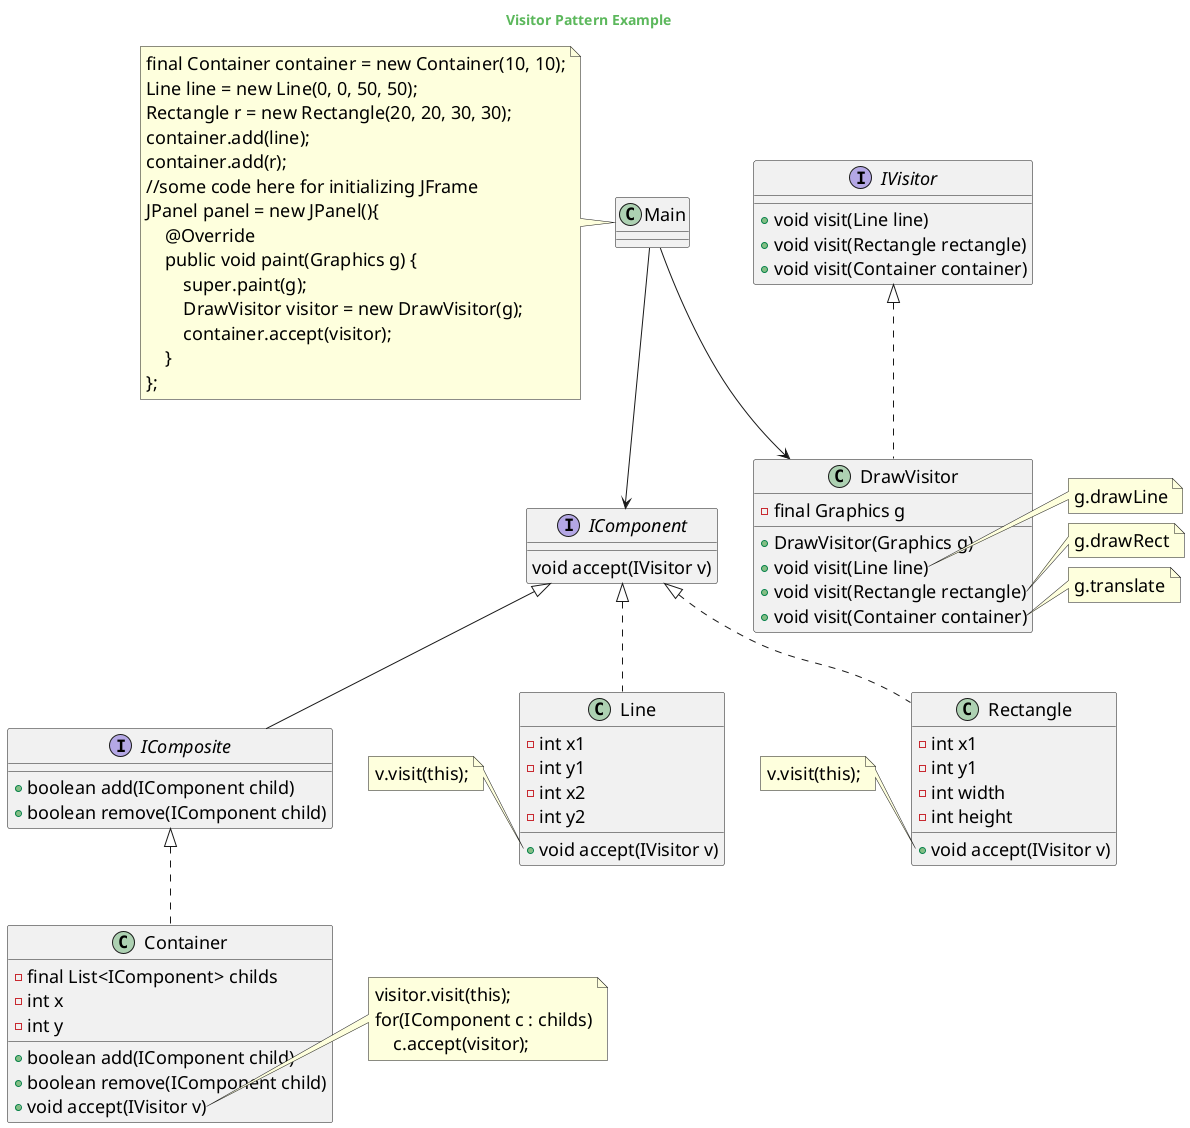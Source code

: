 @startuml

skinparam backgroundcolor transparent
skinparam classFontSize 18
skinparam noteFontSize 18
skinparam arrowFontSize 18
skinparam classAttributeFontSize 18

skinparam titleFontColor #5cb85c

Title Visitor Pattern Example

interface IVisitor {
    + void visit(Line line)
    + void visit(Rectangle rectangle)
    + void visit(Container container)
}

interface IComponent {
    void accept(IVisitor v)
}

interface IComposite extends IComponent{
    + boolean add(IComponent child)
    + boolean remove(IComponent child)
}

class Container implements IComposite{
    - final List<IComponent> childs
    - int x
    - int y
    + boolean add(IComponent child)
    + boolean remove(IComponent child)
    + void accept(IVisitor v)
}

class Line implements IComponent{
    - int x1
    - int y1
    - int x2
    - int y2
    + void accept(IVisitor v)
}

class Rectangle implements IComponent{
    - int x1
    - int y1
    - int width
    - int height
    + void accept(IVisitor v)
}

class DrawVisitor implements IVisitor{
    - final Graphics g
    + DrawVisitor(Graphics g)
    + void visit(Line line)
    + void visit(Rectangle rectangle)
    + void visit(Container container)
}

class Main

Main --> DrawVisitor
Main --> IComponent

note right of DrawVisitor::visit(L
    g.drawLine
end note

note right of DrawVisitor::visit(R
    g.drawRect
end note

note right of DrawVisitor::visit(C
    g.translate
end note

note left of Line::accept
    v.visit(this);
end note

note left of Rectangle::accept
    v.visit(this);
end note

note right of Container::accept
    visitor.visit(this);
    for(IComponent c : childs)
        c.accept(visitor);
end note

note left of Main
    final Container container = new Container(10, 10);
    Line line = new Line(0, 0, 50, 50);
    Rectangle r = new Rectangle(20, 20, 30, 30);
    container.add(line);
    container.add(r);
    //some code here for initializing JFrame
    JPanel panel = new JPanel(){
        @Override
        public void paint(Graphics g) {
            super.paint(g);
            DrawVisitor visitor = new DrawVisitor(g);
            container.accept(visitor);
        }
    };
end note

@enduml